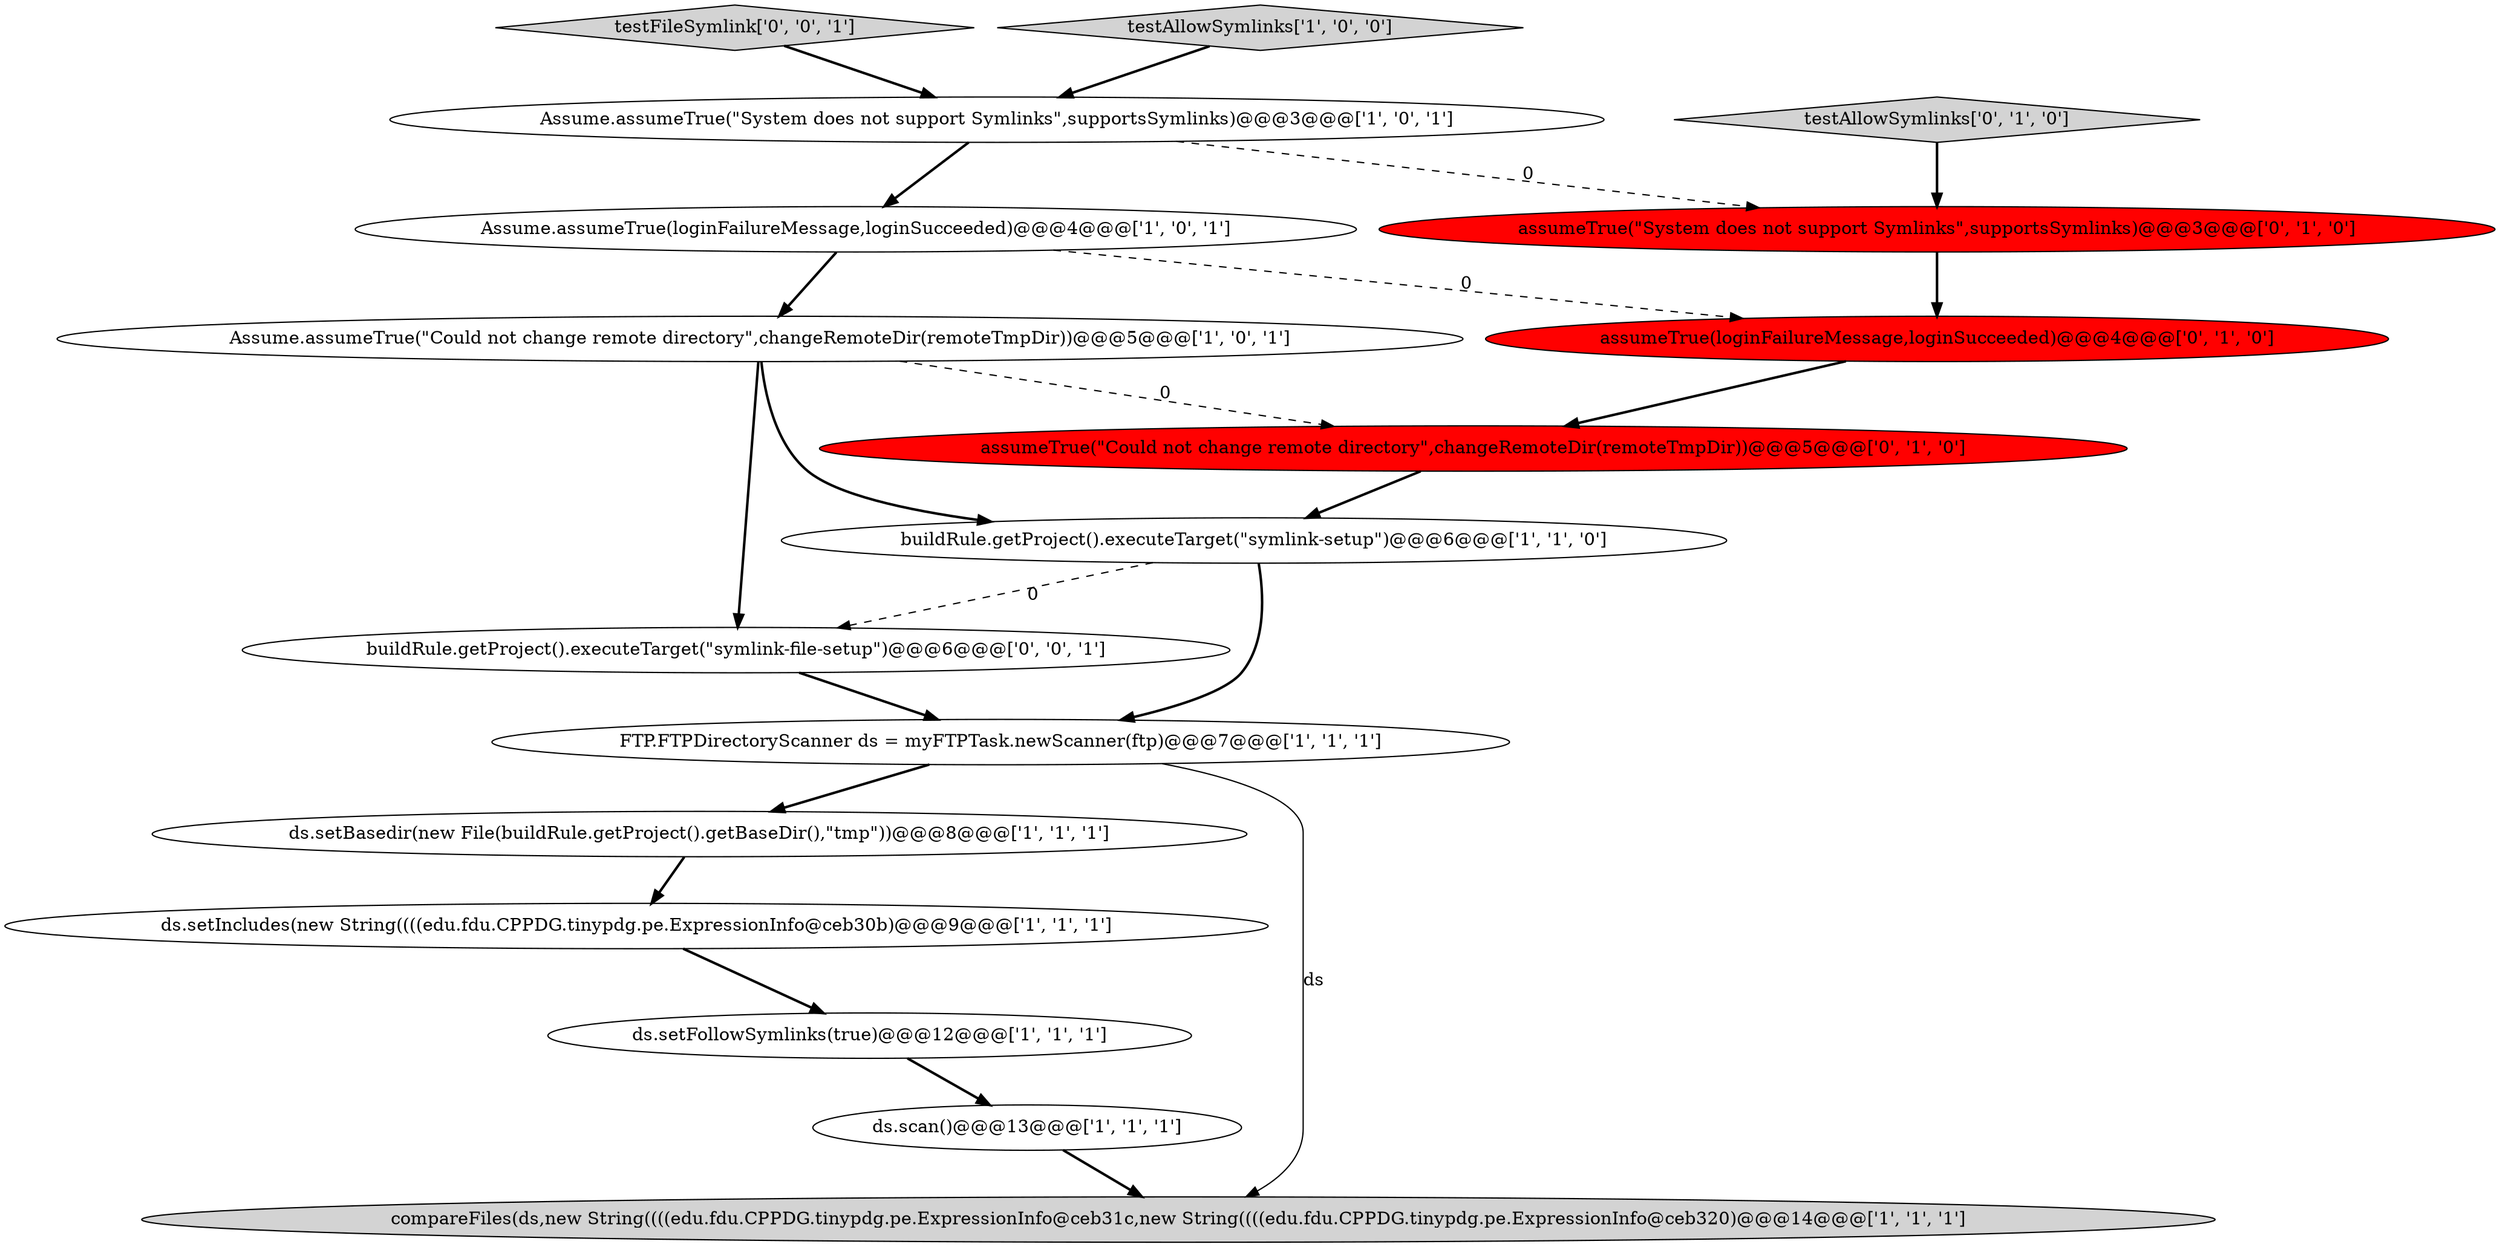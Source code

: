 digraph {
0 [style = filled, label = "ds.setIncludes(new String((((edu.fdu.CPPDG.tinypdg.pe.ExpressionInfo@ceb30b)@@@9@@@['1', '1', '1']", fillcolor = white, shape = ellipse image = "AAA0AAABBB1BBB"];
5 [style = filled, label = "ds.setBasedir(new File(buildRule.getProject().getBaseDir(),\"tmp\"))@@@8@@@['1', '1', '1']", fillcolor = white, shape = ellipse image = "AAA0AAABBB1BBB"];
2 [style = filled, label = "compareFiles(ds,new String((((edu.fdu.CPPDG.tinypdg.pe.ExpressionInfo@ceb31c,new String((((edu.fdu.CPPDG.tinypdg.pe.ExpressionInfo@ceb320)@@@14@@@['1', '1', '1']", fillcolor = lightgray, shape = ellipse image = "AAA0AAABBB1BBB"];
1 [style = filled, label = "ds.scan()@@@13@@@['1', '1', '1']", fillcolor = white, shape = ellipse image = "AAA0AAABBB1BBB"];
15 [style = filled, label = "buildRule.getProject().executeTarget(\"symlink-file-setup\")@@@6@@@['0', '0', '1']", fillcolor = white, shape = ellipse image = "AAA0AAABBB3BBB"];
9 [style = filled, label = "Assume.assumeTrue(loginFailureMessage,loginSucceeded)@@@4@@@['1', '0', '1']", fillcolor = white, shape = ellipse image = "AAA0AAABBB1BBB"];
16 [style = filled, label = "testFileSymlink['0', '0', '1']", fillcolor = lightgray, shape = diamond image = "AAA0AAABBB3BBB"];
7 [style = filled, label = "Assume.assumeTrue(\"Could not change remote directory\",changeRemoteDir(remoteTmpDir))@@@5@@@['1', '0', '1']", fillcolor = white, shape = ellipse image = "AAA0AAABBB1BBB"];
6 [style = filled, label = "buildRule.getProject().executeTarget(\"symlink-setup\")@@@6@@@['1', '1', '0']", fillcolor = white, shape = ellipse image = "AAA0AAABBB1BBB"];
11 [style = filled, label = "assumeTrue(\"System does not support Symlinks\",supportsSymlinks)@@@3@@@['0', '1', '0']", fillcolor = red, shape = ellipse image = "AAA1AAABBB2BBB"];
4 [style = filled, label = "Assume.assumeTrue(\"System does not support Symlinks\",supportsSymlinks)@@@3@@@['1', '0', '1']", fillcolor = white, shape = ellipse image = "AAA0AAABBB1BBB"];
14 [style = filled, label = "testAllowSymlinks['0', '1', '0']", fillcolor = lightgray, shape = diamond image = "AAA0AAABBB2BBB"];
8 [style = filled, label = "ds.setFollowSymlinks(true)@@@12@@@['1', '1', '1']", fillcolor = white, shape = ellipse image = "AAA0AAABBB1BBB"];
3 [style = filled, label = "testAllowSymlinks['1', '0', '0']", fillcolor = lightgray, shape = diamond image = "AAA0AAABBB1BBB"];
13 [style = filled, label = "assumeTrue(\"Could not change remote directory\",changeRemoteDir(remoteTmpDir))@@@5@@@['0', '1', '0']", fillcolor = red, shape = ellipse image = "AAA1AAABBB2BBB"];
10 [style = filled, label = "FTP.FTPDirectoryScanner ds = myFTPTask.newScanner(ftp)@@@7@@@['1', '1', '1']", fillcolor = white, shape = ellipse image = "AAA0AAABBB1BBB"];
12 [style = filled, label = "assumeTrue(loginFailureMessage,loginSucceeded)@@@4@@@['0', '1', '0']", fillcolor = red, shape = ellipse image = "AAA1AAABBB2BBB"];
4->9 [style = bold, label=""];
15->10 [style = bold, label=""];
11->12 [style = bold, label=""];
9->7 [style = bold, label=""];
3->4 [style = bold, label=""];
8->1 [style = bold, label=""];
12->13 [style = bold, label=""];
10->5 [style = bold, label=""];
5->0 [style = bold, label=""];
6->15 [style = dashed, label="0"];
6->10 [style = bold, label=""];
7->6 [style = bold, label=""];
0->8 [style = bold, label=""];
7->13 [style = dashed, label="0"];
7->15 [style = bold, label=""];
10->2 [style = solid, label="ds"];
1->2 [style = bold, label=""];
9->12 [style = dashed, label="0"];
13->6 [style = bold, label=""];
16->4 [style = bold, label=""];
4->11 [style = dashed, label="0"];
14->11 [style = bold, label=""];
}

